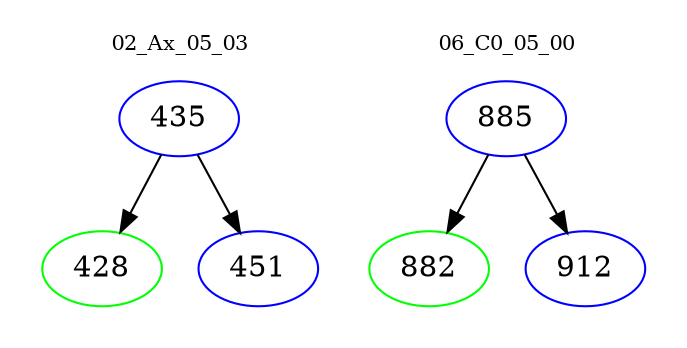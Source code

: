digraph{
subgraph cluster_0 {
color = white
label = "02_Ax_05_03";
fontsize=10;
T0_435 [label="435", color="blue"]
T0_435 -> T0_428 [color="black"]
T0_428 [label="428", color="green"]
T0_435 -> T0_451 [color="black"]
T0_451 [label="451", color="blue"]
}
subgraph cluster_1 {
color = white
label = "06_C0_05_00";
fontsize=10;
T1_885 [label="885", color="blue"]
T1_885 -> T1_882 [color="black"]
T1_882 [label="882", color="green"]
T1_885 -> T1_912 [color="black"]
T1_912 [label="912", color="blue"]
}
}
